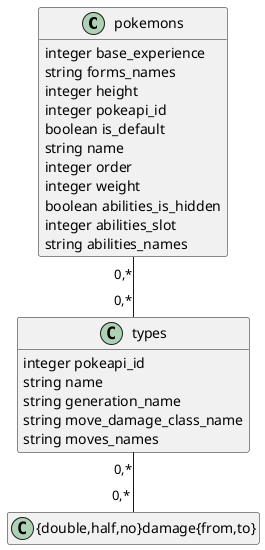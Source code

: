 @startuml
hide empty members
class pokemons {
  integer base_experience
  string forms_names
  integer height
  integer pokeapi_id
  boolean is_default
  string name
  integer order
  integer weight
  boolean abilities_is_hidden
  integer abilities_slot
  string abilities_names
}
class types {
  integer pokeapi_id
  string name
  string generation_name
  string move_damage_class_name
  string moves_names
}
class "{double,half,no}damage{from,to}" as damages

pokemons "0,*" -- "0,*" types
types "0,*" -- "0,*" damages
@enduml
